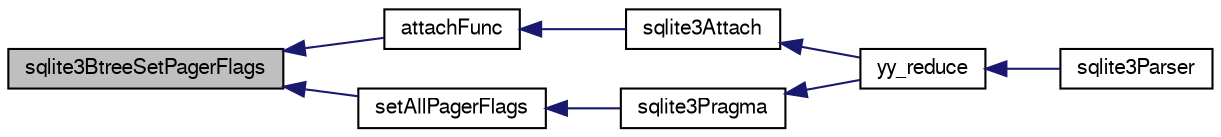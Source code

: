 digraph "sqlite3BtreeSetPagerFlags"
{
  edge [fontname="FreeSans",fontsize="10",labelfontname="FreeSans",labelfontsize="10"];
  node [fontname="FreeSans",fontsize="10",shape=record];
  rankdir="LR";
  Node465851 [label="sqlite3BtreeSetPagerFlags",height=0.2,width=0.4,color="black", fillcolor="grey75", style="filled", fontcolor="black"];
  Node465851 -> Node465852 [dir="back",color="midnightblue",fontsize="10",style="solid",fontname="FreeSans"];
  Node465852 [label="attachFunc",height=0.2,width=0.4,color="black", fillcolor="white", style="filled",URL="$sqlite3_8c.html#a69cb751a7da501b9a0aa37e0d7c3eaf7"];
  Node465852 -> Node465853 [dir="back",color="midnightblue",fontsize="10",style="solid",fontname="FreeSans"];
  Node465853 [label="sqlite3Attach",height=0.2,width=0.4,color="black", fillcolor="white", style="filled",URL="$sqlite3_8c.html#ae0907fe0b43cc1b4c7e6a16213e8546f"];
  Node465853 -> Node465854 [dir="back",color="midnightblue",fontsize="10",style="solid",fontname="FreeSans"];
  Node465854 [label="yy_reduce",height=0.2,width=0.4,color="black", fillcolor="white", style="filled",URL="$sqlite3_8c.html#a7c419a9b25711c666a9a2449ef377f14"];
  Node465854 -> Node465855 [dir="back",color="midnightblue",fontsize="10",style="solid",fontname="FreeSans"];
  Node465855 [label="sqlite3Parser",height=0.2,width=0.4,color="black", fillcolor="white", style="filled",URL="$sqlite3_8c.html#a0327d71a5fabe0b6a343d78a2602e72a"];
  Node465851 -> Node465856 [dir="back",color="midnightblue",fontsize="10",style="solid",fontname="FreeSans"];
  Node465856 [label="setAllPagerFlags",height=0.2,width=0.4,color="black", fillcolor="white", style="filled",URL="$sqlite3_8c.html#a2efd6f200d070a904b8575da494cdeec"];
  Node465856 -> Node465857 [dir="back",color="midnightblue",fontsize="10",style="solid",fontname="FreeSans"];
  Node465857 [label="sqlite3Pragma",height=0.2,width=0.4,color="black", fillcolor="white", style="filled",URL="$sqlite3_8c.html#a111391370f58f8e6a6eca51fd34d62ed"];
  Node465857 -> Node465854 [dir="back",color="midnightblue",fontsize="10",style="solid",fontname="FreeSans"];
}
